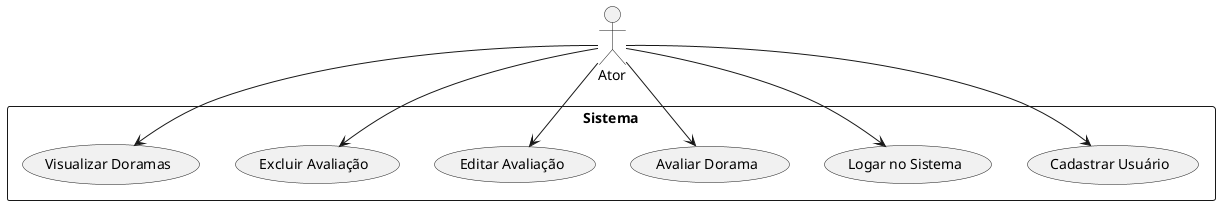﻿@startuml
actor Usuario as "Ator"

rectangle Sistema {
    usecase "Cadastrar Usuário" as UC_CadastrarUsuario
    usecase "Logar no Sistema" as UC_Logar
    usecase "Avaliar Dorama" as UC_AvaliarDorama
    usecase "Editar Avaliação" as UC_EditarAvaliacao
    usecase "Excluir Avaliação" as UC_ExcluirAvaliacao
    usecase "Visualizar Doramas" as UC_VisualizarDoramas
}

Usuario --> UC_CadastrarUsuario
Usuario --> UC_Logar
Usuario --> UC_AvaliarDorama
Usuario --> UC_EditarAvaliacao
Usuario --> UC_ExcluirAvaliacao
Usuario --> UC_VisualizarDoramas
@enduml